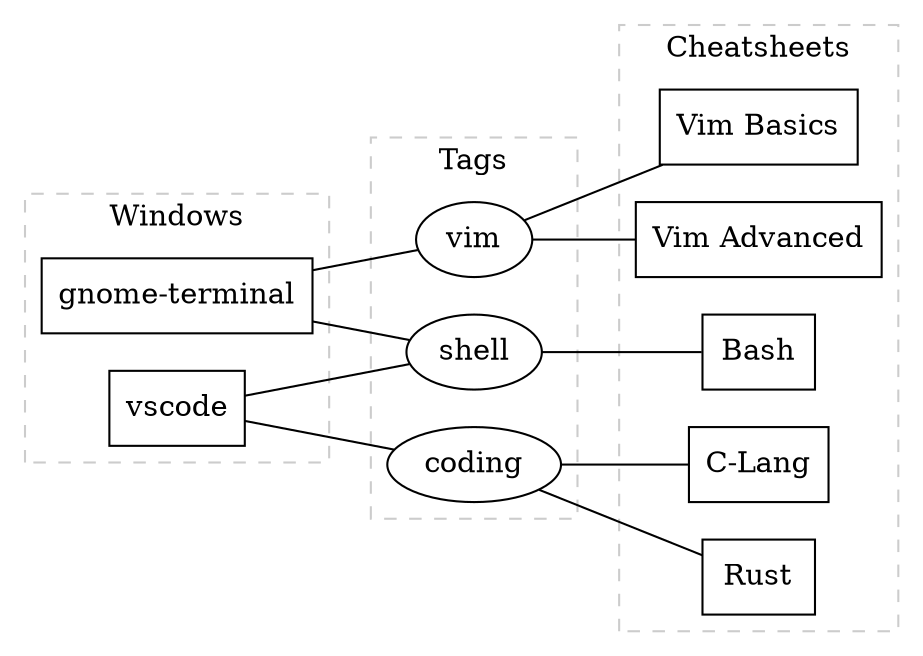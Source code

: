 graph G {
    rankdir = LR;
    subgraph cluster_windows {
        graph [style="dashed",color="grey80"];
        node [shape="box"];
        label="Windows";
        gnome_terminal [label="gnome-terminal"];
        vscode [Label="VSCode"]
    }
    subgraph cluster_tags {
        graph [style="dashed",color="grey80"];
        node [shape="ellipse"];
        label="Tags";
        tag_shell [label="shell"];
        tag_vim [label="vim"];
        tag_coding [label="coding"];
    }
    subgraph cluster_cheatsheets {
        graph [style="dashed",color="grey80"];
        node [shape="box"];
        label="Cheatsheets";
        cheatsheet_vim_basics [label="Vim Basics"]
        cheatsheet_vim_advanced [label="Vim Advanced"]
        cheatsheet_bash [label="Bash"]
        cheatsheet_c [label="C-Lang"]
        cheatsheet_rust [label="Rust"]
    }
    gnome_terminal -- tag_shell
    gnome_terminal -- tag_vim
    vscode -- tag_shell
    vscode -- tag_coding
    tag_vim -- cheatsheet_vim_basics
    tag_vim -- cheatsheet_vim_advanced
    tag_shell -- cheatsheet_bash
    tag_coding -- cheatsheet_rust
    tag_coding -- cheatsheet_c
}
